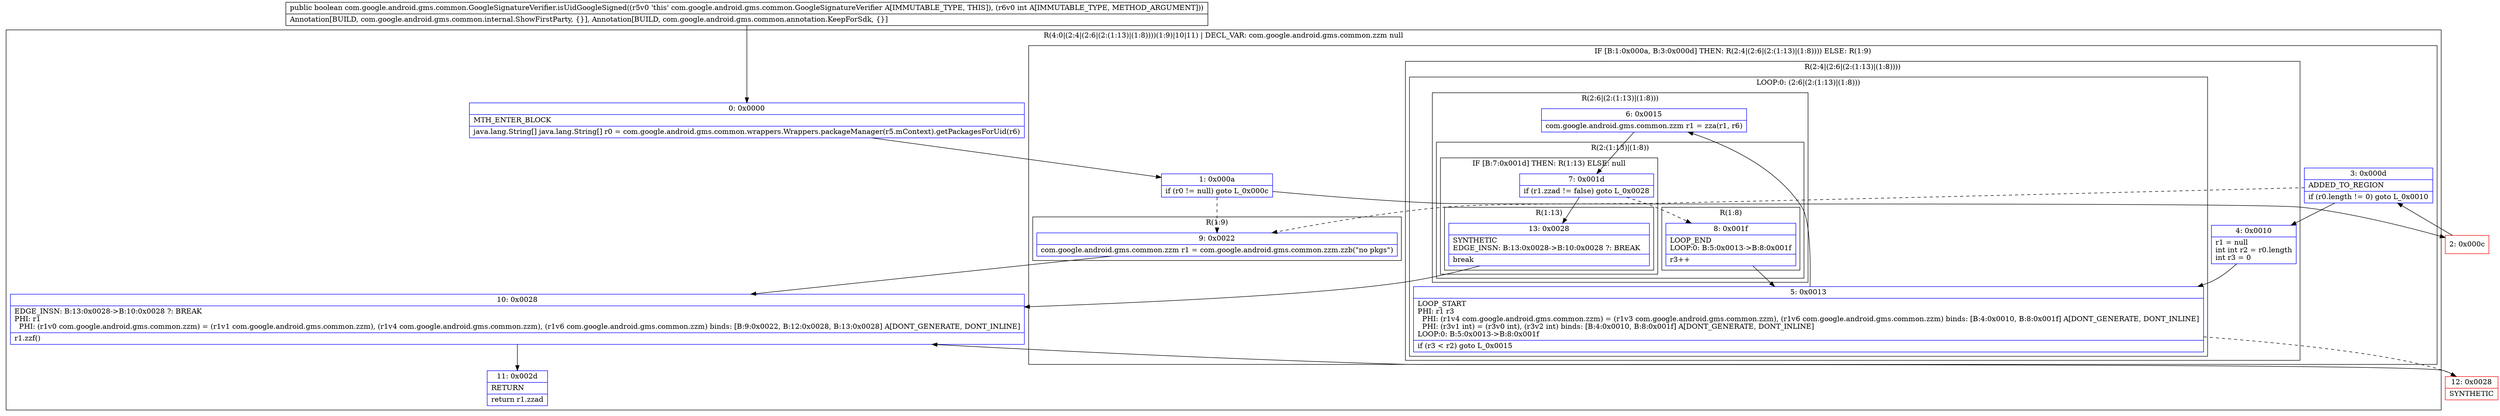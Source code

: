 digraph "CFG forcom.google.android.gms.common.GoogleSignatureVerifier.isUidGoogleSigned(I)Z" {
subgraph cluster_Region_1680379663 {
label = "R(4:0|(2:4|(2:6|(2:(1:13)|(1:8))))(1:9)|10|11) | DECL_VAR: com.google.android.gms.common.zzm null\l";
node [shape=record,color=blue];
Node_0 [shape=record,label="{0\:\ 0x0000|MTH_ENTER_BLOCK\l|java.lang.String[] java.lang.String[] r0 = com.google.android.gms.common.wrappers.Wrappers.packageManager(r5.mContext).getPackagesForUid(r6)\l}"];
subgraph cluster_IfRegion_561845430 {
label = "IF [B:1:0x000a, B:3:0x000d] THEN: R(2:4|(2:6|(2:(1:13)|(1:8)))) ELSE: R(1:9)";
node [shape=record,color=blue];
Node_1 [shape=record,label="{1\:\ 0x000a|if (r0 != null) goto L_0x000c\l}"];
Node_3 [shape=record,label="{3\:\ 0x000d|ADDED_TO_REGION\l|if (r0.length != 0) goto L_0x0010\l}"];
subgraph cluster_Region_1889375481 {
label = "R(2:4|(2:6|(2:(1:13)|(1:8))))";
node [shape=record,color=blue];
Node_4 [shape=record,label="{4\:\ 0x0010|r1 = null\lint int r2 = r0.length\lint r3 = 0\l}"];
subgraph cluster_LoopRegion_1865209225 {
label = "LOOP:0: (2:6|(2:(1:13)|(1:8)))";
node [shape=record,color=blue];
Node_5 [shape=record,label="{5\:\ 0x0013|LOOP_START\lPHI: r1 r3 \l  PHI: (r1v4 com.google.android.gms.common.zzm) = (r1v3 com.google.android.gms.common.zzm), (r1v6 com.google.android.gms.common.zzm) binds: [B:4:0x0010, B:8:0x001f] A[DONT_GENERATE, DONT_INLINE]\l  PHI: (r3v1 int) = (r3v0 int), (r3v2 int) binds: [B:4:0x0010, B:8:0x001f] A[DONT_GENERATE, DONT_INLINE]\lLOOP:0: B:5:0x0013\-\>B:8:0x001f\l|if (r3 \< r2) goto L_0x0015\l}"];
subgraph cluster_Region_790454998 {
label = "R(2:6|(2:(1:13)|(1:8)))";
node [shape=record,color=blue];
Node_6 [shape=record,label="{6\:\ 0x0015|com.google.android.gms.common.zzm r1 = zza(r1, r6)\l}"];
subgraph cluster_Region_98146662 {
label = "R(2:(1:13)|(1:8))";
node [shape=record,color=blue];
subgraph cluster_IfRegion_1675929 {
label = "IF [B:7:0x001d] THEN: R(1:13) ELSE: null";
node [shape=record,color=blue];
Node_7 [shape=record,label="{7\:\ 0x001d|if (r1.zzad != false) goto L_0x0028\l}"];
subgraph cluster_Region_1211900279 {
label = "R(1:13)";
node [shape=record,color=blue];
Node_13 [shape=record,label="{13\:\ 0x0028|SYNTHETIC\lEDGE_INSN: B:13:0x0028\-\>B:10:0x0028 ?: BREAK  \l|break\l}"];
}
}
subgraph cluster_Region_1712065319 {
label = "R(1:8)";
node [shape=record,color=blue];
Node_8 [shape=record,label="{8\:\ 0x001f|LOOP_END\lLOOP:0: B:5:0x0013\-\>B:8:0x001f\l|r3++\l}"];
}
}
}
}
}
subgraph cluster_Region_267240659 {
label = "R(1:9)";
node [shape=record,color=blue];
Node_9 [shape=record,label="{9\:\ 0x0022|com.google.android.gms.common.zzm r1 = com.google.android.gms.common.zzm.zzb(\"no pkgs\")\l}"];
}
}
Node_10 [shape=record,label="{10\:\ 0x0028|EDGE_INSN: B:13:0x0028\-\>B:10:0x0028 ?: BREAK  \lPHI: r1 \l  PHI: (r1v0 com.google.android.gms.common.zzm) = (r1v1 com.google.android.gms.common.zzm), (r1v4 com.google.android.gms.common.zzm), (r1v6 com.google.android.gms.common.zzm) binds: [B:9:0x0022, B:12:0x0028, B:13:0x0028] A[DONT_GENERATE, DONT_INLINE]\l|r1.zzf()\l}"];
Node_11 [shape=record,label="{11\:\ 0x002d|RETURN\l|return r1.zzad\l}"];
}
Node_2 [shape=record,color=red,label="{2\:\ 0x000c}"];
Node_12 [shape=record,color=red,label="{12\:\ 0x0028|SYNTHETIC\l}"];
MethodNode[shape=record,label="{public boolean com.google.android.gms.common.GoogleSignatureVerifier.isUidGoogleSigned((r5v0 'this' com.google.android.gms.common.GoogleSignatureVerifier A[IMMUTABLE_TYPE, THIS]), (r6v0 int A[IMMUTABLE_TYPE, METHOD_ARGUMENT]))  | Annotation[BUILD, com.google.android.gms.common.internal.ShowFirstParty, \{\}], Annotation[BUILD, com.google.android.gms.common.annotation.KeepForSdk, \{\}]\l}"];
MethodNode -> Node_0;
Node_0 -> Node_1;
Node_1 -> Node_2;
Node_1 -> Node_9[style=dashed];
Node_3 -> Node_4;
Node_3 -> Node_9[style=dashed];
Node_4 -> Node_5;
Node_5 -> Node_6;
Node_5 -> Node_12[style=dashed];
Node_6 -> Node_7;
Node_7 -> Node_8[style=dashed];
Node_7 -> Node_13;
Node_13 -> Node_10;
Node_8 -> Node_5;
Node_9 -> Node_10;
Node_10 -> Node_11;
Node_2 -> Node_3;
Node_12 -> Node_10;
}

